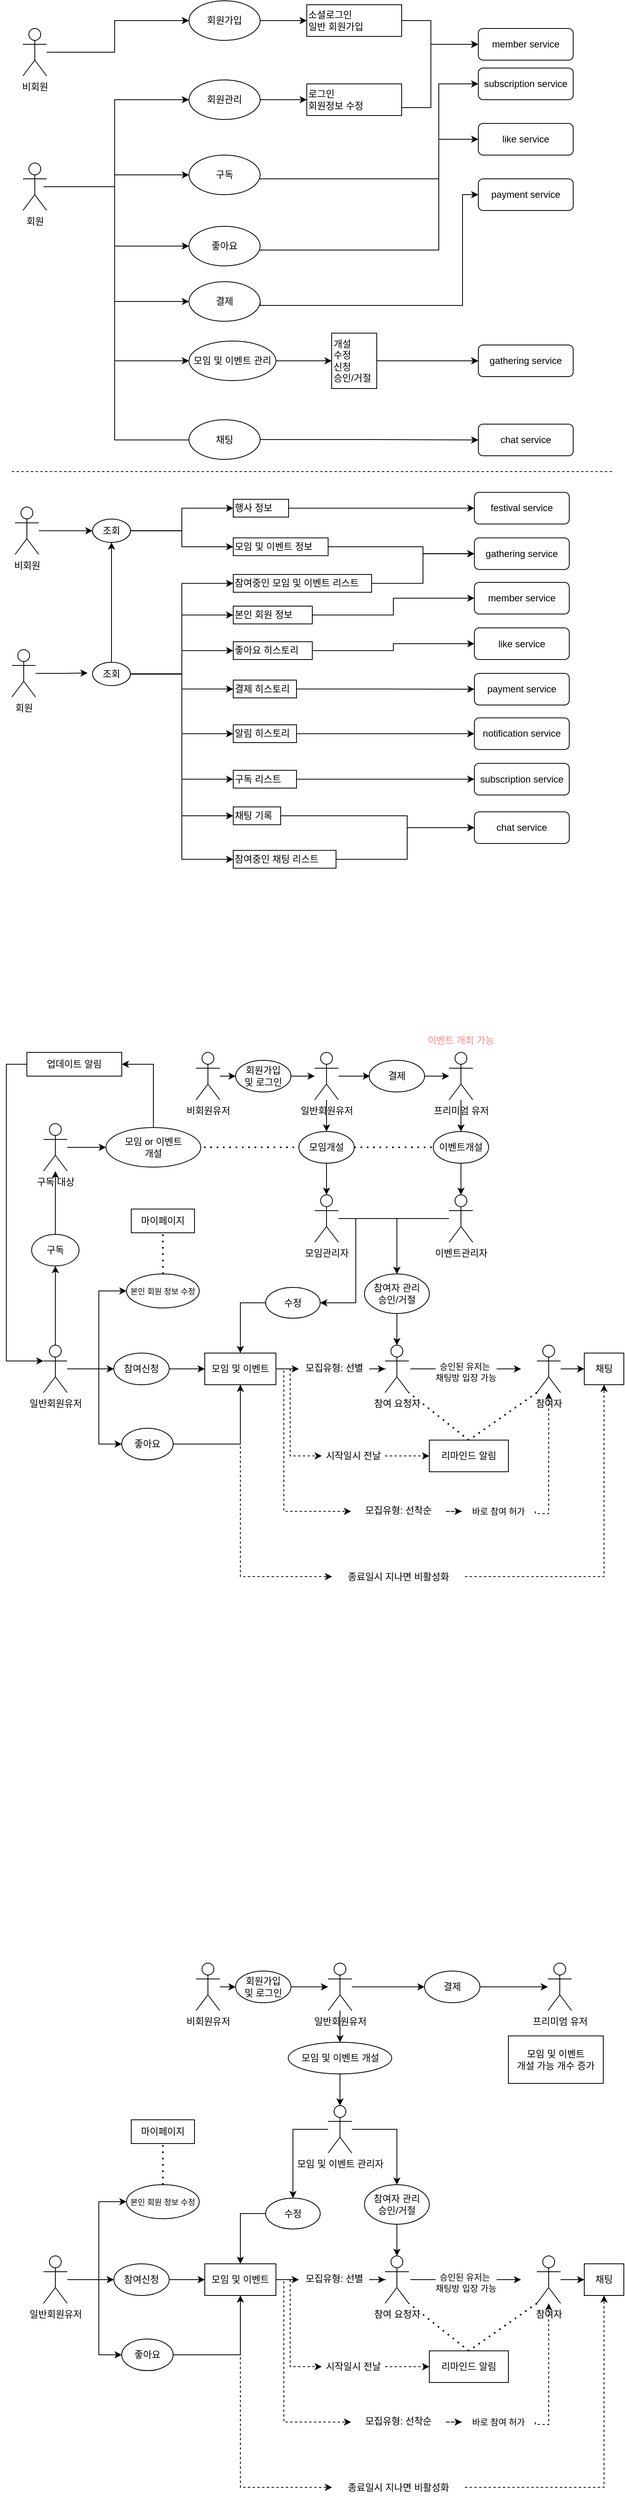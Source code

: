 <mxfile version="24.3.0" type="github">
  <diagram name="페이지-1" id="MK5Hw0KBVoJ_4Murm1ev">
    <mxGraphModel dx="1434" dy="738" grid="0" gridSize="10" guides="1" tooltips="1" connect="1" arrows="1" fold="1" page="1" pageScale="1" pageWidth="827" pageHeight="1169" math="0" shadow="0">
      <root>
        <mxCell id="0" />
        <mxCell id="1" parent="0" />
        <mxCell id="NeVZHB2cAkmc2NvBBLA5-3" style="edgeStyle=orthogonalEdgeStyle;rounded=0;orthogonalLoop=1;jettySize=auto;html=1;entryX=0;entryY=0.5;entryDx=0;entryDy=0;" parent="1" source="ANXaPgxON0iwH09Vxr6g-2" target="ANXaPgxON0iwH09Vxr6g-25" edge="1">
          <mxGeometry relative="1" as="geometry">
            <mxPoint x="250" y="30" as="targetPoint" />
            <Array as="points">
              <mxPoint x="160" y="70" />
              <mxPoint x="160" y="30" />
            </Array>
          </mxGeometry>
        </mxCell>
        <mxCell id="ANXaPgxON0iwH09Vxr6g-2" value="비회원" style="shape=umlActor;verticalLabelPosition=bottom;verticalAlign=top;html=1;outlineConnect=0;" parent="1" vertex="1">
          <mxGeometry x="44" y="40" width="30" height="60" as="geometry" />
        </mxCell>
        <mxCell id="ANXaPgxON0iwH09Vxr6g-62" style="edgeStyle=orthogonalEdgeStyle;rounded=0;orthogonalLoop=1;jettySize=auto;html=1;entryX=0;entryY=0.5;entryDx=0;entryDy=0;" parent="1" source="ANXaPgxON0iwH09Vxr6g-9" target="ANXaPgxON0iwH09Vxr6g-28" edge="1">
          <mxGeometry relative="1" as="geometry">
            <Array as="points">
              <mxPoint x="160" y="240" />
              <mxPoint x="160" y="225" />
            </Array>
          </mxGeometry>
        </mxCell>
        <mxCell id="ANXaPgxON0iwH09Vxr6g-63" style="edgeStyle=orthogonalEdgeStyle;rounded=0;orthogonalLoop=1;jettySize=auto;html=1;entryX=0;entryY=0.5;entryDx=0;entryDy=0;" parent="1" source="ANXaPgxON0iwH09Vxr6g-9" target="ANXaPgxON0iwH09Vxr6g-29" edge="1">
          <mxGeometry relative="1" as="geometry">
            <Array as="points">
              <mxPoint x="160" y="240" />
              <mxPoint x="160" y="315" />
            </Array>
          </mxGeometry>
        </mxCell>
        <mxCell id="ANXaPgxON0iwH09Vxr6g-65" style="edgeStyle=orthogonalEdgeStyle;rounded=0;orthogonalLoop=1;jettySize=auto;html=1;entryX=0;entryY=0.5;entryDx=0;entryDy=0;" parent="1" source="ANXaPgxON0iwH09Vxr6g-9" target="ANXaPgxON0iwH09Vxr6g-30" edge="1">
          <mxGeometry relative="1" as="geometry">
            <Array as="points">
              <mxPoint x="160" y="240" />
              <mxPoint x="160" y="385" />
            </Array>
          </mxGeometry>
        </mxCell>
        <mxCell id="ANXaPgxON0iwH09Vxr6g-80" style="edgeStyle=orthogonalEdgeStyle;rounded=0;orthogonalLoop=1;jettySize=auto;html=1;entryX=0;entryY=0.5;entryDx=0;entryDy=0;" parent="1" source="ANXaPgxON0iwH09Vxr6g-9" target="ANXaPgxON0iwH09Vxr6g-36" edge="1">
          <mxGeometry relative="1" as="geometry">
            <Array as="points">
              <mxPoint x="160" y="240" />
              <mxPoint x="160" y="560" />
              <mxPoint x="280" y="560" />
            </Array>
          </mxGeometry>
        </mxCell>
        <mxCell id="NeVZHB2cAkmc2NvBBLA5-2" style="edgeStyle=orthogonalEdgeStyle;rounded=0;orthogonalLoop=1;jettySize=auto;html=1;entryX=0;entryY=0.5;entryDx=0;entryDy=0;" parent="1" target="ANXaPgxON0iwH09Vxr6g-31" edge="1">
          <mxGeometry relative="1" as="geometry">
            <mxPoint x="70" y="240" as="sourcePoint" />
            <mxPoint x="266" y="455" as="targetPoint" />
            <Array as="points">
              <mxPoint x="160" y="240" />
              <mxPoint x="160" y="460" />
            </Array>
          </mxGeometry>
        </mxCell>
        <mxCell id="NeVZHB2cAkmc2NvBBLA5-11" style="edgeStyle=orthogonalEdgeStyle;rounded=0;orthogonalLoop=1;jettySize=auto;html=1;entryX=0;entryY=0.5;entryDx=0;entryDy=0;" parent="1" source="ANXaPgxON0iwH09Vxr6g-9" target="ANXaPgxON0iwH09Vxr6g-26" edge="1">
          <mxGeometry relative="1" as="geometry">
            <Array as="points">
              <mxPoint x="160" y="240" />
              <mxPoint x="160" y="130" />
            </Array>
          </mxGeometry>
        </mxCell>
        <mxCell id="ANXaPgxON0iwH09Vxr6g-9" value="회&lt;span style=&quot;background-color: initial;&quot;&gt;원&lt;/span&gt;" style="shape=umlActor;verticalLabelPosition=bottom;verticalAlign=top;html=1;outlineConnect=0;" parent="1" vertex="1">
          <mxGeometry x="44" y="210" width="30" height="60" as="geometry" />
        </mxCell>
        <mxCell id="NeVZHB2cAkmc2NvBBLA5-5" style="edgeStyle=orthogonalEdgeStyle;rounded=0;orthogonalLoop=1;jettySize=auto;html=1;entryX=0;entryY=0.5;entryDx=0;entryDy=0;" parent="1" source="ANXaPgxON0iwH09Vxr6g-25" target="ANXaPgxON0iwH09Vxr6g-56" edge="1">
          <mxGeometry relative="1" as="geometry">
            <mxPoint x="394" y="30" as="targetPoint" />
          </mxGeometry>
        </mxCell>
        <mxCell id="ANXaPgxON0iwH09Vxr6g-25" value="회원가입" style="ellipse;whiteSpace=wrap;html=1;" parent="1" vertex="1">
          <mxGeometry x="254" y="5" width="90" height="50" as="geometry" />
        </mxCell>
        <mxCell id="NeVZHB2cAkmc2NvBBLA5-6" style="edgeStyle=orthogonalEdgeStyle;rounded=0;orthogonalLoop=1;jettySize=auto;html=1;entryX=0;entryY=0.5;entryDx=0;entryDy=0;" parent="1" source="ANXaPgxON0iwH09Vxr6g-26" target="ANXaPgxON0iwH09Vxr6g-52" edge="1">
          <mxGeometry relative="1" as="geometry">
            <mxPoint x="394" y="130" as="targetPoint" />
          </mxGeometry>
        </mxCell>
        <mxCell id="ANXaPgxON0iwH09Vxr6g-26" value="회원관리" style="ellipse;whiteSpace=wrap;html=1;" parent="1" vertex="1">
          <mxGeometry x="254" y="105" width="90" height="50" as="geometry" />
        </mxCell>
        <mxCell id="ANXaPgxON0iwH09Vxr6g-61" style="edgeStyle=orthogonalEdgeStyle;rounded=0;orthogonalLoop=1;jettySize=auto;html=1;entryX=0;entryY=0.5;entryDx=0;entryDy=0;" parent="1" source="ANXaPgxON0iwH09Vxr6g-28" target="ANXaPgxON0iwH09Vxr6g-43" edge="1">
          <mxGeometry relative="1" as="geometry">
            <Array as="points">
              <mxPoint x="570" y="230" />
              <mxPoint x="570" y="110" />
            </Array>
          </mxGeometry>
        </mxCell>
        <mxCell id="ANXaPgxON0iwH09Vxr6g-28" value="구독" style="ellipse;whiteSpace=wrap;html=1;" parent="1" vertex="1">
          <mxGeometry x="254" y="200" width="90" height="50" as="geometry" />
        </mxCell>
        <mxCell id="ANXaPgxON0iwH09Vxr6g-64" style="edgeStyle=orthogonalEdgeStyle;rounded=0;orthogonalLoop=1;jettySize=auto;html=1;entryX=0;entryY=0.5;entryDx=0;entryDy=0;" parent="1" source="ANXaPgxON0iwH09Vxr6g-29" target="ANXaPgxON0iwH09Vxr6g-48" edge="1">
          <mxGeometry relative="1" as="geometry">
            <Array as="points">
              <mxPoint x="570" y="320" />
              <mxPoint x="570" y="180" />
            </Array>
          </mxGeometry>
        </mxCell>
        <mxCell id="ANXaPgxON0iwH09Vxr6g-29" value="좋아요" style="ellipse;whiteSpace=wrap;html=1;" parent="1" vertex="1">
          <mxGeometry x="254" y="290" width="90" height="50" as="geometry" />
        </mxCell>
        <mxCell id="ANXaPgxON0iwH09Vxr6g-66" style="edgeStyle=orthogonalEdgeStyle;rounded=0;orthogonalLoop=1;jettySize=auto;html=1;exitX=1;exitY=0.5;exitDx=0;exitDy=0;entryX=0;entryY=0.5;entryDx=0;entryDy=0;" parent="1" source="ANXaPgxON0iwH09Vxr6g-30" target="ANXaPgxON0iwH09Vxr6g-45" edge="1">
          <mxGeometry relative="1" as="geometry">
            <Array as="points">
              <mxPoint x="600" y="390" />
              <mxPoint x="600" y="250" />
            </Array>
          </mxGeometry>
        </mxCell>
        <mxCell id="ANXaPgxON0iwH09Vxr6g-30" value="결제" style="ellipse;whiteSpace=wrap;html=1;" parent="1" vertex="1">
          <mxGeometry x="254" y="360" width="90" height="50" as="geometry" />
        </mxCell>
        <mxCell id="NeVZHB2cAkmc2NvBBLA5-9" style="edgeStyle=orthogonalEdgeStyle;rounded=0;orthogonalLoop=1;jettySize=auto;html=1;exitX=1;exitY=0.5;exitDx=0;exitDy=0;" parent="1" source="ANXaPgxON0iwH09Vxr6g-31" target="ANXaPgxON0iwH09Vxr6g-76" edge="1">
          <mxGeometry relative="1" as="geometry" />
        </mxCell>
        <mxCell id="ANXaPgxON0iwH09Vxr6g-31" value="모임 및 이벤트 관리" style="ellipse;whiteSpace=wrap;html=1;" parent="1" vertex="1">
          <mxGeometry x="254" y="435" width="110" height="50" as="geometry" />
        </mxCell>
        <mxCell id="ANXaPgxON0iwH09Vxr6g-81" style="edgeStyle=orthogonalEdgeStyle;rounded=0;orthogonalLoop=1;jettySize=auto;html=1;entryX=0;entryY=0.5;entryDx=0;entryDy=0;" parent="1" source="ANXaPgxON0iwH09Vxr6g-36" target="ANXaPgxON0iwH09Vxr6g-47" edge="1">
          <mxGeometry relative="1" as="geometry" />
        </mxCell>
        <mxCell id="ANXaPgxON0iwH09Vxr6g-36" value="채팅" style="ellipse;whiteSpace=wrap;html=1;" parent="1" vertex="1">
          <mxGeometry x="254" y="534.5" width="90" height="50" as="geometry" />
        </mxCell>
        <mxCell id="ANXaPgxON0iwH09Vxr6g-42" value="member service" style="rounded=1;whiteSpace=wrap;html=1;" parent="1" vertex="1">
          <mxGeometry x="620" y="40" width="120" height="40" as="geometry" />
        </mxCell>
        <mxCell id="ANXaPgxON0iwH09Vxr6g-43" value="subscription service" style="rounded=1;whiteSpace=wrap;html=1;" parent="1" vertex="1">
          <mxGeometry x="620" y="90" width="120" height="40" as="geometry" />
        </mxCell>
        <mxCell id="ANXaPgxON0iwH09Vxr6g-45" value="payment&amp;nbsp;&lt;span style=&quot;background-color: initial;&quot;&gt;service&lt;/span&gt;" style="rounded=1;whiteSpace=wrap;html=1;" parent="1" vertex="1">
          <mxGeometry x="620" y="230" width="120" height="40" as="geometry" />
        </mxCell>
        <mxCell id="ANXaPgxON0iwH09Vxr6g-46" value="notification&amp;nbsp;&lt;span style=&quot;background-color: initial;&quot;&gt;service&lt;/span&gt;" style="rounded=1;whiteSpace=wrap;html=1;" parent="1" vertex="1">
          <mxGeometry x="615" y="911.25" width="120" height="40" as="geometry" />
        </mxCell>
        <mxCell id="ANXaPgxON0iwH09Vxr6g-47" value="&lt;span style=&quot;background-color: initial;&quot;&gt;chat service&lt;/span&gt;" style="rounded=1;whiteSpace=wrap;html=1;" parent="1" vertex="1">
          <mxGeometry x="620" y="540" width="120" height="40" as="geometry" />
        </mxCell>
        <mxCell id="ANXaPgxON0iwH09Vxr6g-48" value="&lt;span style=&quot;background-color: initial;&quot;&gt;like service&lt;/span&gt;" style="rounded=1;whiteSpace=wrap;html=1;" parent="1" vertex="1">
          <mxGeometry x="620" y="160" width="120" height="40" as="geometry" />
        </mxCell>
        <mxCell id="ANXaPgxON0iwH09Vxr6g-49" value="&lt;span style=&quot;background-color: initial;&quot;&gt;festival service&lt;/span&gt;" style="rounded=1;whiteSpace=wrap;html=1;" parent="1" vertex="1">
          <mxGeometry x="615" y="626.25" width="120" height="40" as="geometry" />
        </mxCell>
        <mxCell id="ANXaPgxON0iwH09Vxr6g-50" value="&lt;span style=&quot;background-color: initial;&quot;&gt;gathering service&lt;/span&gt;" style="rounded=1;whiteSpace=wrap;html=1;" parent="1" vertex="1">
          <mxGeometry x="620" y="440" width="120" height="40" as="geometry" />
        </mxCell>
        <mxCell id="NeVZHB2cAkmc2NvBBLA5-8" style="edgeStyle=orthogonalEdgeStyle;rounded=0;orthogonalLoop=1;jettySize=auto;html=1;entryX=0;entryY=0.5;entryDx=0;entryDy=0;" parent="1" source="ANXaPgxON0iwH09Vxr6g-52" target="ANXaPgxON0iwH09Vxr6g-42" edge="1">
          <mxGeometry relative="1" as="geometry">
            <Array as="points">
              <mxPoint x="560" y="140" />
              <mxPoint x="560" y="60" />
            </Array>
          </mxGeometry>
        </mxCell>
        <mxCell id="ANXaPgxON0iwH09Vxr6g-52" value="로그인&lt;div&gt;회원정보 수정&lt;/div&gt;" style="rounded=0;whiteSpace=wrap;html=1;align=left;" parent="1" vertex="1">
          <mxGeometry x="403" y="110" width="120" height="40" as="geometry" />
        </mxCell>
        <mxCell id="NeVZHB2cAkmc2NvBBLA5-7" style="edgeStyle=orthogonalEdgeStyle;rounded=0;orthogonalLoop=1;jettySize=auto;html=1;exitX=1;exitY=0.5;exitDx=0;exitDy=0;entryX=0;entryY=0.5;entryDx=0;entryDy=0;" parent="1" source="ANXaPgxON0iwH09Vxr6g-56" target="ANXaPgxON0iwH09Vxr6g-42" edge="1">
          <mxGeometry relative="1" as="geometry">
            <Array as="points">
              <mxPoint x="560" y="30" />
              <mxPoint x="560" y="60" />
            </Array>
          </mxGeometry>
        </mxCell>
        <mxCell id="ANXaPgxON0iwH09Vxr6g-56" value="소셜로그인&lt;div&gt;일반 회원가입&lt;/div&gt;" style="rounded=0;whiteSpace=wrap;html=1;align=left;" parent="1" vertex="1">
          <mxGeometry x="403" y="10" width="120" height="40" as="geometry" />
        </mxCell>
        <mxCell id="NeVZHB2cAkmc2NvBBLA5-10" style="edgeStyle=orthogonalEdgeStyle;rounded=0;orthogonalLoop=1;jettySize=auto;html=1;entryX=0;entryY=0.5;entryDx=0;entryDy=0;" parent="1" source="ANXaPgxON0iwH09Vxr6g-76" target="ANXaPgxON0iwH09Vxr6g-50" edge="1">
          <mxGeometry relative="1" as="geometry" />
        </mxCell>
        <mxCell id="ANXaPgxON0iwH09Vxr6g-76" value="개설&lt;div&gt;수정&lt;/div&gt;&lt;div&gt;신청&lt;/div&gt;&lt;div&gt;승인/거절&lt;/div&gt;" style="rounded=0;whiteSpace=wrap;html=1;align=left;" parent="1" vertex="1">
          <mxGeometry x="434.5" y="425" width="57" height="70" as="geometry" />
        </mxCell>
        <mxCell id="ANXaPgxON0iwH09Vxr6g-82" value="" style="endArrow=none;dashed=1;html=1;rounded=0;" parent="1" edge="1">
          <mxGeometry width="50" height="50" relative="1" as="geometry">
            <mxPoint x="30" y="600" as="sourcePoint" />
            <mxPoint x="790" y="600" as="targetPoint" />
          </mxGeometry>
        </mxCell>
        <mxCell id="ANXaPgxON0iwH09Vxr6g-84" value="&lt;span style=&quot;background-color: initial;&quot;&gt;chat service&lt;/span&gt;" style="rounded=1;whiteSpace=wrap;html=1;" parent="1" vertex="1">
          <mxGeometry x="615" y="1030" width="120" height="40" as="geometry" />
        </mxCell>
        <mxCell id="ANXaPgxON0iwH09Vxr6g-85" value="member service" style="rounded=1;whiteSpace=wrap;html=1;" parent="1" vertex="1">
          <mxGeometry x="615" y="740" width="120" height="40" as="geometry" />
        </mxCell>
        <mxCell id="ANXaPgxON0iwH09Vxr6g-86" value="subscription service" style="rounded=1;whiteSpace=wrap;html=1;" parent="1" vertex="1">
          <mxGeometry x="615" y="968.75" width="120" height="40" as="geometry" />
        </mxCell>
        <mxCell id="ANXaPgxON0iwH09Vxr6g-87" value="payment&amp;nbsp;&lt;span style=&quot;background-color: initial;&quot;&gt;service&lt;/span&gt;" style="rounded=1;whiteSpace=wrap;html=1;" parent="1" vertex="1">
          <mxGeometry x="615" y="855" width="120" height="40" as="geometry" />
        </mxCell>
        <mxCell id="ANXaPgxON0iwH09Vxr6g-88" value="&lt;span style=&quot;background-color: initial;&quot;&gt;like service&lt;/span&gt;" style="rounded=1;whiteSpace=wrap;html=1;" parent="1" vertex="1">
          <mxGeometry x="615" y="797.5" width="120" height="40" as="geometry" />
        </mxCell>
        <mxCell id="ANXaPgxON0iwH09Vxr6g-89" value="&lt;span style=&quot;background-color: initial;&quot;&gt;gathering service&lt;/span&gt;" style="rounded=1;whiteSpace=wrap;html=1;" parent="1" vertex="1">
          <mxGeometry x="615" y="683.75" width="120" height="40" as="geometry" />
        </mxCell>
        <mxCell id="ANXaPgxON0iwH09Vxr6g-139" style="edgeStyle=orthogonalEdgeStyle;rounded=0;orthogonalLoop=1;jettySize=auto;html=1;entryX=0;entryY=0.5;entryDx=0;entryDy=0;" parent="1" source="ANXaPgxON0iwH09Vxr6g-92" target="NeVZHB2cAkmc2NvBBLA5-1" edge="1">
          <mxGeometry relative="1" as="geometry">
            <mxPoint x="140.0" y="674.483" as="targetPoint" />
          </mxGeometry>
        </mxCell>
        <mxCell id="ANXaPgxON0iwH09Vxr6g-92" value="비회원" style="shape=umlActor;verticalLabelPosition=bottom;verticalAlign=top;html=1;outlineConnect=0;" parent="1" vertex="1">
          <mxGeometry x="34" y="644.75" width="30" height="60" as="geometry" />
        </mxCell>
        <mxCell id="ANXaPgxON0iwH09Vxr6g-93" value="회&lt;span style=&quot;background-color: initial;&quot;&gt;원&lt;/span&gt;" style="shape=umlActor;verticalLabelPosition=bottom;verticalAlign=top;html=1;outlineConnect=0;" parent="1" vertex="1">
          <mxGeometry x="30" y="825" width="30" height="60" as="geometry" />
        </mxCell>
        <mxCell id="ANXaPgxON0iwH09Vxr6g-101" style="edgeStyle=orthogonalEdgeStyle;rounded=0;orthogonalLoop=1;jettySize=auto;html=1;entryX=0;entryY=0.5;entryDx=0;entryDy=0;exitX=1;exitY=0.5;exitDx=0;exitDy=0;" parent="1" source="ANXaPgxON0iwH09Vxr6g-126" target="ANXaPgxON0iwH09Vxr6g-85" edge="1">
          <mxGeometry relative="1" as="geometry">
            <mxPoint x="320" y="733.724" as="sourcePoint" />
          </mxGeometry>
        </mxCell>
        <mxCell id="ANXaPgxON0iwH09Vxr6g-105" style="edgeStyle=orthogonalEdgeStyle;rounded=0;orthogonalLoop=1;jettySize=auto;html=1;exitX=1;exitY=0.5;exitDx=0;exitDy=0;entryX=0;entryY=0.5;entryDx=0;entryDy=0;" parent="1" source="ANXaPgxON0iwH09Vxr6g-122" target="ANXaPgxON0iwH09Vxr6g-87" edge="1">
          <mxGeometry relative="1" as="geometry">
            <mxPoint x="320" y="861.25" as="sourcePoint" />
          </mxGeometry>
        </mxCell>
        <mxCell id="ANXaPgxON0iwH09Vxr6g-107" style="edgeStyle=orthogonalEdgeStyle;rounded=0;orthogonalLoop=1;jettySize=auto;html=1;entryX=0;entryY=0.5;entryDx=0;entryDy=0;exitX=1;exitY=0.5;exitDx=0;exitDy=0;" parent="1" source="ANXaPgxON0iwH09Vxr6g-123" target="ANXaPgxON0iwH09Vxr6g-46" edge="1">
          <mxGeometry relative="1" as="geometry">
            <mxPoint x="320" y="931.241" as="sourcePoint" />
          </mxGeometry>
        </mxCell>
        <mxCell id="ANXaPgxON0iwH09Vxr6g-109" style="edgeStyle=orthogonalEdgeStyle;rounded=0;orthogonalLoop=1;jettySize=auto;html=1;entryX=0;entryY=0.5;entryDx=0;entryDy=0;exitX=1;exitY=0.5;exitDx=0;exitDy=0;" parent="1" source="ANXaPgxON0iwH09Vxr6g-121" target="ANXaPgxON0iwH09Vxr6g-86" edge="1">
          <mxGeometry relative="1" as="geometry">
            <mxPoint x="320" y="1002.483" as="sourcePoint" />
          </mxGeometry>
        </mxCell>
        <mxCell id="ANXaPgxON0iwH09Vxr6g-134" style="edgeStyle=orthogonalEdgeStyle;rounded=0;orthogonalLoop=1;jettySize=auto;html=1;entryX=0;entryY=0.5;entryDx=0;entryDy=0;" parent="1" source="ANXaPgxON0iwH09Vxr6g-112" target="ANXaPgxON0iwH09Vxr6g-84" edge="1">
          <mxGeometry relative="1" as="geometry">
            <Array as="points">
              <mxPoint x="530" y="1090" />
              <mxPoint x="530" y="1050" />
            </Array>
          </mxGeometry>
        </mxCell>
        <mxCell id="ANXaPgxON0iwH09Vxr6g-112" value="참여중인 채팅 리스트" style="rounded=0;whiteSpace=wrap;html=1;align=left;" parent="1" vertex="1">
          <mxGeometry x="310" y="1078.75" width="130" height="22.5" as="geometry" />
        </mxCell>
        <mxCell id="ANXaPgxON0iwH09Vxr6g-133" style="edgeStyle=orthogonalEdgeStyle;rounded=0;orthogonalLoop=1;jettySize=auto;html=1;entryX=0;entryY=0.5;entryDx=0;entryDy=0;" parent="1" source="ANXaPgxON0iwH09Vxr6g-120" target="ANXaPgxON0iwH09Vxr6g-84" edge="1">
          <mxGeometry relative="1" as="geometry">
            <Array as="points">
              <mxPoint x="530" y="1035" />
              <mxPoint x="530" y="1050" />
            </Array>
          </mxGeometry>
        </mxCell>
        <mxCell id="ANXaPgxON0iwH09Vxr6g-120" value="채팅 기록" style="rounded=0;whiteSpace=wrap;html=1;align=left;" parent="1" vertex="1">
          <mxGeometry x="310" y="1023.75" width="60" height="22.5" as="geometry" />
        </mxCell>
        <mxCell id="ANXaPgxON0iwH09Vxr6g-121" value="구독 리스트" style="rounded=0;whiteSpace=wrap;html=1;align=left;" parent="1" vertex="1">
          <mxGeometry x="310" y="977.5" width="80" height="22.5" as="geometry" />
        </mxCell>
        <mxCell id="ANXaPgxON0iwH09Vxr6g-122" value="결제 히스토리" style="rounded=0;whiteSpace=wrap;html=1;align=left;" parent="1" vertex="1">
          <mxGeometry x="310" y="863.5" width="80" height="22.5" as="geometry" />
        </mxCell>
        <mxCell id="ANXaPgxON0iwH09Vxr6g-123" value="알림 히스토리" style="rounded=0;whiteSpace=wrap;html=1;align=left;" parent="1" vertex="1">
          <mxGeometry x="310" y="920" width="80" height="22.5" as="geometry" />
        </mxCell>
        <mxCell id="ANXaPgxON0iwH09Vxr6g-152" style="edgeStyle=orthogonalEdgeStyle;rounded=0;orthogonalLoop=1;jettySize=auto;html=1;entryX=0;entryY=0.5;entryDx=0;entryDy=0;" parent="1" source="ANXaPgxON0iwH09Vxr6g-124" target="ANXaPgxON0iwH09Vxr6g-88" edge="1">
          <mxGeometry relative="1" as="geometry" />
        </mxCell>
        <mxCell id="ANXaPgxON0iwH09Vxr6g-124" value="좋아요 히스토리" style="rounded=0;whiteSpace=wrap;html=1;align=left;" parent="1" vertex="1">
          <mxGeometry x="310" y="815" width="100" height="22.5" as="geometry" />
        </mxCell>
        <mxCell id="ANXaPgxON0iwH09Vxr6g-131" style="edgeStyle=orthogonalEdgeStyle;rounded=0;orthogonalLoop=1;jettySize=auto;html=1;entryX=0;entryY=0.5;entryDx=0;entryDy=0;" parent="1" source="ANXaPgxON0iwH09Vxr6g-125" target="ANXaPgxON0iwH09Vxr6g-89" edge="1">
          <mxGeometry relative="1" as="geometry" />
        </mxCell>
        <mxCell id="ANXaPgxON0iwH09Vxr6g-125" value="참여중인 모임 및 이벤트 리스트" style="rounded=0;whiteSpace=wrap;html=1;align=left;" parent="1" vertex="1">
          <mxGeometry x="310" y="730" width="175" height="22.5" as="geometry" />
        </mxCell>
        <mxCell id="ANXaPgxON0iwH09Vxr6g-126" value="본인 회원 정보" style="rounded=0;whiteSpace=wrap;html=1;align=left;" parent="1" vertex="1">
          <mxGeometry x="310" y="770" width="100" height="22.5" as="geometry" />
        </mxCell>
        <mxCell id="ANXaPgxON0iwH09Vxr6g-130" style="edgeStyle=orthogonalEdgeStyle;rounded=0;orthogonalLoop=1;jettySize=auto;html=1;entryX=0;entryY=0.5;entryDx=0;entryDy=0;" parent="1" source="ANXaPgxON0iwH09Vxr6g-127" target="ANXaPgxON0iwH09Vxr6g-89" edge="1">
          <mxGeometry relative="1" as="geometry">
            <Array as="points">
              <mxPoint x="550" y="695" />
              <mxPoint x="550" y="704" />
            </Array>
          </mxGeometry>
        </mxCell>
        <mxCell id="ANXaPgxON0iwH09Vxr6g-127" value="모임 및 이벤트 정보" style="rounded=0;whiteSpace=wrap;html=1;align=left;" parent="1" vertex="1">
          <mxGeometry x="310" y="683.75" width="120" height="22.5" as="geometry" />
        </mxCell>
        <mxCell id="ANXaPgxON0iwH09Vxr6g-132" style="edgeStyle=orthogonalEdgeStyle;rounded=0;orthogonalLoop=1;jettySize=auto;html=1;entryX=0;entryY=0.5;entryDx=0;entryDy=0;exitX=1;exitY=0.5;exitDx=0;exitDy=0;" parent="1" source="ANXaPgxON0iwH09Vxr6g-128" target="ANXaPgxON0iwH09Vxr6g-49" edge="1">
          <mxGeometry relative="1" as="geometry">
            <Array as="points">
              <mxPoint x="450" y="646" />
            </Array>
          </mxGeometry>
        </mxCell>
        <mxCell id="ANXaPgxON0iwH09Vxr6g-128" value="행사 정보" style="rounded=0;whiteSpace=wrap;html=1;align=left;" parent="1" vertex="1">
          <mxGeometry x="310" y="635" width="70" height="22.5" as="geometry" />
        </mxCell>
        <mxCell id="ANXaPgxON0iwH09Vxr6g-142" style="edgeStyle=orthogonalEdgeStyle;rounded=0;orthogonalLoop=1;jettySize=auto;html=1;entryX=0;entryY=0.5;entryDx=0;entryDy=0;exitX=1;exitY=0.5;exitDx=0;exitDy=0;" parent="1" source="NeVZHB2cAkmc2NvBBLA5-1" target="ANXaPgxON0iwH09Vxr6g-127" edge="1">
          <mxGeometry relative="1" as="geometry">
            <mxPoint x="180.0" y="674.483" as="sourcePoint" />
          </mxGeometry>
        </mxCell>
        <mxCell id="ANXaPgxON0iwH09Vxr6g-143" style="edgeStyle=orthogonalEdgeStyle;rounded=0;orthogonalLoop=1;jettySize=auto;html=1;entryX=0;entryY=0.5;entryDx=0;entryDy=0;exitX=1;exitY=0.5;exitDx=0;exitDy=0;" parent="1" source="NeVZHB2cAkmc2NvBBLA5-1" target="ANXaPgxON0iwH09Vxr6g-128" edge="1">
          <mxGeometry relative="1" as="geometry">
            <mxPoint x="180.0" y="674.483" as="sourcePoint" />
          </mxGeometry>
        </mxCell>
        <mxCell id="ANXaPgxON0iwH09Vxr6g-144" style="edgeStyle=orthogonalEdgeStyle;rounded=0;orthogonalLoop=1;jettySize=auto;html=1;entryX=0;entryY=0.5;entryDx=0;entryDy=0;" parent="1" source="ANXaPgxON0iwH09Vxr6g-140" target="ANXaPgxON0iwH09Vxr6g-125" edge="1">
          <mxGeometry relative="1" as="geometry" />
        </mxCell>
        <mxCell id="ANXaPgxON0iwH09Vxr6g-145" style="edgeStyle=orthogonalEdgeStyle;rounded=0;orthogonalLoop=1;jettySize=auto;html=1;entryX=0;entryY=0.5;entryDx=0;entryDy=0;" parent="1" source="ANXaPgxON0iwH09Vxr6g-140" target="ANXaPgxON0iwH09Vxr6g-126" edge="1">
          <mxGeometry relative="1" as="geometry" />
        </mxCell>
        <mxCell id="ANXaPgxON0iwH09Vxr6g-146" style="edgeStyle=orthogonalEdgeStyle;rounded=0;orthogonalLoop=1;jettySize=auto;html=1;entryX=0;entryY=0.5;entryDx=0;entryDy=0;" parent="1" source="ANXaPgxON0iwH09Vxr6g-140" target="ANXaPgxON0iwH09Vxr6g-124" edge="1">
          <mxGeometry relative="1" as="geometry" />
        </mxCell>
        <mxCell id="ANXaPgxON0iwH09Vxr6g-147" style="edgeStyle=orthogonalEdgeStyle;rounded=0;orthogonalLoop=1;jettySize=auto;html=1;entryX=0;entryY=0.5;entryDx=0;entryDy=0;" parent="1" source="ANXaPgxON0iwH09Vxr6g-140" target="ANXaPgxON0iwH09Vxr6g-122" edge="1">
          <mxGeometry relative="1" as="geometry" />
        </mxCell>
        <mxCell id="ANXaPgxON0iwH09Vxr6g-148" style="edgeStyle=orthogonalEdgeStyle;rounded=0;orthogonalLoop=1;jettySize=auto;html=1;entryX=0;entryY=0.5;entryDx=0;entryDy=0;" parent="1" source="ANXaPgxON0iwH09Vxr6g-140" target="ANXaPgxON0iwH09Vxr6g-123" edge="1">
          <mxGeometry relative="1" as="geometry" />
        </mxCell>
        <mxCell id="ANXaPgxON0iwH09Vxr6g-149" style="edgeStyle=orthogonalEdgeStyle;rounded=0;orthogonalLoop=1;jettySize=auto;html=1;entryX=0;entryY=0.5;entryDx=0;entryDy=0;" parent="1" source="ANXaPgxON0iwH09Vxr6g-140" target="ANXaPgxON0iwH09Vxr6g-121" edge="1">
          <mxGeometry relative="1" as="geometry" />
        </mxCell>
        <mxCell id="ANXaPgxON0iwH09Vxr6g-150" style="edgeStyle=orthogonalEdgeStyle;rounded=0;orthogonalLoop=1;jettySize=auto;html=1;entryX=0;entryY=0.5;entryDx=0;entryDy=0;" parent="1" source="ANXaPgxON0iwH09Vxr6g-140" target="ANXaPgxON0iwH09Vxr6g-120" edge="1">
          <mxGeometry relative="1" as="geometry" />
        </mxCell>
        <mxCell id="ANXaPgxON0iwH09Vxr6g-151" style="edgeStyle=orthogonalEdgeStyle;rounded=0;orthogonalLoop=1;jettySize=auto;html=1;entryX=0;entryY=0.5;entryDx=0;entryDy=0;" parent="1" source="ANXaPgxON0iwH09Vxr6g-140" target="ANXaPgxON0iwH09Vxr6g-112" edge="1">
          <mxGeometry relative="1" as="geometry" />
        </mxCell>
        <mxCell id="Z54gssArOeXAfz75tasW-86" style="edgeStyle=orthogonalEdgeStyle;rounded=0;orthogonalLoop=1;jettySize=auto;html=1;" parent="1" source="ANXaPgxON0iwH09Vxr6g-140" target="NeVZHB2cAkmc2NvBBLA5-1" edge="1">
          <mxGeometry relative="1" as="geometry" />
        </mxCell>
        <mxCell id="ANXaPgxON0iwH09Vxr6g-140" value="조회" style="ellipse;whiteSpace=wrap;html=1;" parent="1" vertex="1">
          <mxGeometry x="132" y="841" width="48" height="29.5" as="geometry" />
        </mxCell>
        <mxCell id="ANXaPgxON0iwH09Vxr6g-141" style="edgeStyle=orthogonalEdgeStyle;rounded=0;orthogonalLoop=1;jettySize=auto;html=1;entryX=-0.13;entryY=0.458;entryDx=0;entryDy=0;entryPerimeter=0;" parent="1" source="ANXaPgxON0iwH09Vxr6g-93" target="ANXaPgxON0iwH09Vxr6g-140" edge="1">
          <mxGeometry relative="1" as="geometry" />
        </mxCell>
        <mxCell id="NeVZHB2cAkmc2NvBBLA5-1" value="조회" style="ellipse;whiteSpace=wrap;html=1;" parent="1" vertex="1">
          <mxGeometry x="132" y="660" width="48" height="29.5" as="geometry" />
        </mxCell>
        <mxCell id="Z54gssArOeXAfz75tasW-2" style="edgeStyle=orthogonalEdgeStyle;rounded=0;orthogonalLoop=1;jettySize=auto;html=1;entryX=0;entryY=0.5;entryDx=0;entryDy=0;" parent="1" source="Z54gssArOeXAfz75tasW-3" target="Z54gssArOeXAfz75tasW-25" edge="1">
          <mxGeometry relative="1" as="geometry">
            <mxPoint x="338" y="1364" as="targetPoint" />
          </mxGeometry>
        </mxCell>
        <mxCell id="Z54gssArOeXAfz75tasW-3" value="비회원유저" style="shape=umlActor;verticalLabelPosition=bottom;verticalAlign=top;html=1;outlineConnect=0;" parent="1" vertex="1">
          <mxGeometry x="263" y="1334" width="30" height="60" as="geometry" />
        </mxCell>
        <mxCell id="Z54gssArOeXAfz75tasW-4" style="edgeStyle=orthogonalEdgeStyle;rounded=0;orthogonalLoop=1;jettySize=auto;html=1;entryX=0;entryY=0.5;entryDx=0;entryDy=0;" parent="1" source="Z54gssArOeXAfz75tasW-6" edge="1">
          <mxGeometry relative="1" as="geometry">
            <mxPoint x="483" y="1364" as="targetPoint" />
          </mxGeometry>
        </mxCell>
        <mxCell id="Z54gssArOeXAfz75tasW-5" style="edgeStyle=orthogonalEdgeStyle;rounded=0;orthogonalLoop=1;jettySize=auto;html=1;entryX=0.5;entryY=0;entryDx=0;entryDy=0;" parent="1" source="Z54gssArOeXAfz75tasW-6" target="Z54gssArOeXAfz75tasW-22" edge="1">
          <mxGeometry relative="1" as="geometry">
            <mxPoint x="428" y="1444" as="targetPoint" />
          </mxGeometry>
        </mxCell>
        <mxCell id="Z54gssArOeXAfz75tasW-6" value="일반회원유저" style="shape=umlActor;verticalLabelPosition=bottom;verticalAlign=top;html=1;outlineConnect=0;" parent="1" vertex="1">
          <mxGeometry x="413" y="1334" width="30" height="60" as="geometry" />
        </mxCell>
        <mxCell id="Z54gssArOeXAfz75tasW-7" style="edgeStyle=orthogonalEdgeStyle;rounded=0;orthogonalLoop=1;jettySize=auto;html=1;entryX=0.5;entryY=0;entryDx=0;entryDy=0;" parent="1" source="Z54gssArOeXAfz75tasW-8" target="Z54gssArOeXAfz75tasW-23" edge="1">
          <mxGeometry relative="1" as="geometry">
            <mxPoint x="598.0" y="1444" as="targetPoint" />
          </mxGeometry>
        </mxCell>
        <mxCell id="Z54gssArOeXAfz75tasW-8" value="프리미엄 유저" style="shape=umlActor;verticalLabelPosition=bottom;verticalAlign=top;html=1;outlineConnect=0;" parent="1" vertex="1">
          <mxGeometry x="583" y="1334" width="30" height="60" as="geometry" />
        </mxCell>
        <mxCell id="Z54gssArOeXAfz75tasW-9" style="edgeStyle=orthogonalEdgeStyle;rounded=0;orthogonalLoop=1;jettySize=auto;html=1;exitX=1;exitY=0.5;exitDx=0;exitDy=0;" parent="1" source="Z54gssArOeXAfz75tasW-24" target="Z54gssArOeXAfz75tasW-8" edge="1">
          <mxGeometry relative="1" as="geometry">
            <mxPoint x="553.0" y="1364" as="sourcePoint" />
          </mxGeometry>
        </mxCell>
        <mxCell id="Z54gssArOeXAfz75tasW-10" value="&lt;h1 style=&quot;margin-top: 0px;&quot;&gt;&lt;span style=&quot;font-size: 12px; font-weight: 400;&quot;&gt;이벤트 개최 가능&lt;/span&gt;&lt;/h1&gt;" style="text;html=1;whiteSpace=wrap;overflow=hidden;rounded=0;fontColor=#FF8787;align=center;" parent="1" vertex="1">
          <mxGeometry x="548" y="1294" width="100" height="40" as="geometry" />
        </mxCell>
        <mxCell id="Z54gssArOeXAfz75tasW-11" style="edgeStyle=orthogonalEdgeStyle;rounded=0;orthogonalLoop=1;jettySize=auto;html=1;entryX=0.5;entryY=0;entryDx=0;entryDy=0;" parent="1" source="Z54gssArOeXAfz75tasW-12" target="Z54gssArOeXAfz75tasW-34" edge="1">
          <mxGeometry relative="1" as="geometry" />
        </mxCell>
        <mxCell id="Z54gssArOeXAfz75tasW-82" style="edgeStyle=orthogonalEdgeStyle;rounded=0;orthogonalLoop=1;jettySize=auto;html=1;entryX=1;entryY=0.5;entryDx=0;entryDy=0;" parent="1" source="Z54gssArOeXAfz75tasW-12" target="Z54gssArOeXAfz75tasW-78" edge="1">
          <mxGeometry relative="1" as="geometry">
            <Array as="points">
              <mxPoint x="465" y="1544" />
              <mxPoint x="465" y="1651" />
            </Array>
          </mxGeometry>
        </mxCell>
        <mxCell id="Z54gssArOeXAfz75tasW-12" value="이벤트관리자" style="shape=umlActor;verticalLabelPosition=bottom;verticalAlign=top;html=1;outlineConnect=0;" parent="1" vertex="1">
          <mxGeometry x="583" y="1514" width="30" height="60" as="geometry" />
        </mxCell>
        <mxCell id="Z54gssArOeXAfz75tasW-13" style="edgeStyle=orthogonalEdgeStyle;rounded=0;orthogonalLoop=1;jettySize=auto;html=1;entryX=0.5;entryY=0;entryDx=0;entryDy=0;" parent="1" source="Z54gssArOeXAfz75tasW-14" target="Z54gssArOeXAfz75tasW-34" edge="1">
          <mxGeometry relative="1" as="geometry" />
        </mxCell>
        <mxCell id="Z54gssArOeXAfz75tasW-14" value="모임관리자" style="shape=umlActor;verticalLabelPosition=bottom;verticalAlign=top;html=1;outlineConnect=0;" parent="1" vertex="1">
          <mxGeometry x="413" y="1514" width="30" height="60" as="geometry" />
        </mxCell>
        <mxCell id="Z54gssArOeXAfz75tasW-15" style="edgeStyle=orthogonalEdgeStyle;rounded=0;orthogonalLoop=1;jettySize=auto;html=1;exitX=0.5;exitY=1;exitDx=0;exitDy=0;" parent="1" source="Z54gssArOeXAfz75tasW-23" target="Z54gssArOeXAfz75tasW-12" edge="1">
          <mxGeometry relative="1" as="geometry">
            <mxPoint x="598.0" y="1474" as="sourcePoint" />
          </mxGeometry>
        </mxCell>
        <mxCell id="Z54gssArOeXAfz75tasW-16" style="edgeStyle=orthogonalEdgeStyle;rounded=0;orthogonalLoop=1;jettySize=auto;html=1;entryX=0.5;entryY=0;entryDx=0;entryDy=0;entryPerimeter=0;exitX=0.5;exitY=1;exitDx=0;exitDy=0;" parent="1" source="Z54gssArOeXAfz75tasW-22" target="Z54gssArOeXAfz75tasW-14" edge="1">
          <mxGeometry relative="1" as="geometry">
            <mxPoint x="428" y="1474" as="sourcePoint" />
          </mxGeometry>
        </mxCell>
        <mxCell id="Z54gssArOeXAfz75tasW-17" style="edgeStyle=orthogonalEdgeStyle;rounded=0;orthogonalLoop=1;jettySize=auto;html=1;exitX=1;exitY=0.5;exitDx=0;exitDy=0;" parent="1" source="Z54gssArOeXAfz75tasW-25" target="Z54gssArOeXAfz75tasW-6" edge="1">
          <mxGeometry relative="1" as="geometry">
            <mxPoint x="388" y="1364" as="sourcePoint" />
          </mxGeometry>
        </mxCell>
        <mxCell id="Z54gssArOeXAfz75tasW-18" style="edgeStyle=orthogonalEdgeStyle;rounded=0;orthogonalLoop=1;jettySize=auto;html=1;exitX=1;exitY=0.5;exitDx=0;exitDy=0;entryX=0;entryY=0.5;entryDx=0;entryDy=0;" parent="1" source="Z54gssArOeXAfz75tasW-21" target="Z54gssArOeXAfz75tasW-45" edge="1">
          <mxGeometry relative="1" as="geometry">
            <mxPoint x="387" y="1734" as="targetPoint" />
          </mxGeometry>
        </mxCell>
        <mxCell id="Z54gssArOeXAfz75tasW-19" style="edgeStyle=orthogonalEdgeStyle;rounded=0;orthogonalLoop=1;jettySize=auto;html=1;entryX=0;entryY=0.5;entryDx=0;entryDy=0;dashed=1;" parent="1" source="Z54gssArOeXAfz75tasW-21" target="Z54gssArOeXAfz75tasW-44" edge="1">
          <mxGeometry relative="1" as="geometry">
            <mxPoint x="374" y="1874" as="targetPoint" />
            <Array as="points">
              <mxPoint x="374" y="1734" />
              <mxPoint x="374" y="1914" />
              <mxPoint x="448" y="1914" />
            </Array>
          </mxGeometry>
        </mxCell>
        <mxCell id="Z54gssArOeXAfz75tasW-20" style="edgeStyle=orthogonalEdgeStyle;rounded=0;orthogonalLoop=1;jettySize=auto;html=1;exitX=0.5;exitY=1;exitDx=0;exitDy=0;entryX=0;entryY=0.5;entryDx=0;entryDy=0;dashed=1;" parent="1" source="Z54gssArOeXAfz75tasW-21" target="Z54gssArOeXAfz75tasW-62" edge="1">
          <mxGeometry relative="1" as="geometry" />
        </mxCell>
        <mxCell id="Z54gssArOeXAfz75tasW-21" value="모임 및 이벤트" style="rounded=0;whiteSpace=wrap;html=1;" parent="1" vertex="1">
          <mxGeometry x="274" y="1714" width="90" height="40" as="geometry" />
        </mxCell>
        <mxCell id="Z54gssArOeXAfz75tasW-22" value="모임개설" style="ellipse;whiteSpace=wrap;html=1;" parent="1" vertex="1">
          <mxGeometry x="393" y="1434" width="70" height="40" as="geometry" />
        </mxCell>
        <mxCell id="Z54gssArOeXAfz75tasW-23" value="이벤트개설" style="ellipse;whiteSpace=wrap;html=1;" parent="1" vertex="1">
          <mxGeometry x="563" y="1434" width="70" height="40" as="geometry" />
        </mxCell>
        <mxCell id="Z54gssArOeXAfz75tasW-24" value="결제" style="ellipse;whiteSpace=wrap;html=1;" parent="1" vertex="1">
          <mxGeometry x="482" y="1344" width="70" height="40" as="geometry" />
        </mxCell>
        <mxCell id="Z54gssArOeXAfz75tasW-25" value="&lt;div&gt;회원가입&lt;/div&gt;및 로그인" style="ellipse;whiteSpace=wrap;html=1;" parent="1" vertex="1">
          <mxGeometry x="313" y="1344" width="70" height="40" as="geometry" />
        </mxCell>
        <mxCell id="Z54gssArOeXAfz75tasW-26" style="edgeStyle=orthogonalEdgeStyle;rounded=0;orthogonalLoop=1;jettySize=auto;html=1;entryX=0;entryY=0.5;entryDx=0;entryDy=0;" parent="1" source="Z54gssArOeXAfz75tasW-30" target="Z54gssArOeXAfz75tasW-32" edge="1">
          <mxGeometry relative="1" as="geometry" />
        </mxCell>
        <mxCell id="Z54gssArOeXAfz75tasW-28" style="edgeStyle=orthogonalEdgeStyle;rounded=0;orthogonalLoop=1;jettySize=auto;html=1;" parent="1" source="Z54gssArOeXAfz75tasW-30" target="Z54gssArOeXAfz75tasW-52" edge="1">
          <mxGeometry relative="1" as="geometry" />
        </mxCell>
        <mxCell id="Z54gssArOeXAfz75tasW-29" style="edgeStyle=orthogonalEdgeStyle;rounded=0;orthogonalLoop=1;jettySize=auto;html=1;entryX=0;entryY=0.5;entryDx=0;entryDy=0;" parent="1" source="Z54gssArOeXAfz75tasW-30" target="Z54gssArOeXAfz75tasW-47" edge="1">
          <mxGeometry relative="1" as="geometry">
            <Array as="points">
              <mxPoint x="140" y="1734" />
              <mxPoint x="140" y="1829" />
            </Array>
          </mxGeometry>
        </mxCell>
        <mxCell id="Z54gssArOeXAfz75tasW-77" style="edgeStyle=orthogonalEdgeStyle;rounded=0;orthogonalLoop=1;jettySize=auto;html=1;entryX=0;entryY=0.5;entryDx=0;entryDy=0;" parent="1" source="Z54gssArOeXAfz75tasW-30" target="Z54gssArOeXAfz75tasW-71" edge="1">
          <mxGeometry relative="1" as="geometry">
            <Array as="points">
              <mxPoint x="140" y="1734" />
              <mxPoint x="140" y="1636" />
            </Array>
          </mxGeometry>
        </mxCell>
        <mxCell id="Z54gssArOeXAfz75tasW-30" value="일반회원유저" style="shape=umlActor;verticalLabelPosition=bottom;verticalAlign=top;html=1;outlineConnect=0;" parent="1" vertex="1">
          <mxGeometry x="70" y="1704" width="30" height="60" as="geometry" />
        </mxCell>
        <mxCell id="Z54gssArOeXAfz75tasW-31" style="edgeStyle=orthogonalEdgeStyle;rounded=0;orthogonalLoop=1;jettySize=auto;html=1;exitX=1;exitY=0.5;exitDx=0;exitDy=0;entryX=0;entryY=0.5;entryDx=0;entryDy=0;" parent="1" source="Z54gssArOeXAfz75tasW-32" target="Z54gssArOeXAfz75tasW-21" edge="1">
          <mxGeometry relative="1" as="geometry" />
        </mxCell>
        <mxCell id="Z54gssArOeXAfz75tasW-32" value="참여신청" style="ellipse;whiteSpace=wrap;html=1;" parent="1" vertex="1">
          <mxGeometry x="159" y="1714" width="70" height="40" as="geometry" />
        </mxCell>
        <mxCell id="Z54gssArOeXAfz75tasW-33" style="edgeStyle=orthogonalEdgeStyle;rounded=0;orthogonalLoop=1;jettySize=auto;html=1;exitX=0.5;exitY=1;exitDx=0;exitDy=0;" parent="1" source="Z54gssArOeXAfz75tasW-34" target="Z54gssArOeXAfz75tasW-35" edge="1">
          <mxGeometry relative="1" as="geometry" />
        </mxCell>
        <mxCell id="Z54gssArOeXAfz75tasW-34" value="참여자 관리&lt;div&gt;승인/거절&lt;/div&gt;" style="ellipse;whiteSpace=wrap;html=1;" parent="1" vertex="1">
          <mxGeometry x="476" y="1614" width="82" height="50" as="geometry" />
        </mxCell>
        <mxCell id="Z54gssArOeXAfz75tasW-35" value="참여 요청자" style="shape=umlActor;verticalLabelPosition=bottom;verticalAlign=top;html=1;outlineConnect=0;" parent="1" vertex="1">
          <mxGeometry x="502" y="1704" width="30" height="60" as="geometry" />
        </mxCell>
        <mxCell id="Z54gssArOeXAfz75tasW-36" value="" style="endArrow=classic;html=1;rounded=0;entryX=0;entryY=0.5;entryDx=0;entryDy=0;" parent="1" edge="1">
          <mxGeometry relative="1" as="geometry">
            <mxPoint x="534" y="1734" as="sourcePoint" />
            <mxPoint x="674" y="1734" as="targetPoint" />
          </mxGeometry>
        </mxCell>
        <mxCell id="Z54gssArOeXAfz75tasW-37" value="Label" style="edgeLabel;resizable=0;html=1;;align=center;verticalAlign=middle;" parent="Z54gssArOeXAfz75tasW-36" connectable="0" vertex="1">
          <mxGeometry relative="1" as="geometry" />
        </mxCell>
        <mxCell id="Z54gssArOeXAfz75tasW-38" value="승인된 유저는&amp;nbsp;&lt;div&gt;채팅방 입장 가능&lt;/div&gt;" style="edgeLabel;html=1;align=center;verticalAlign=middle;resizable=0;points=[];" parent="Z54gssArOeXAfz75tasW-36" vertex="1" connectable="0">
          <mxGeometry x="-0.007" y="-4" relative="1" as="geometry">
            <mxPoint as="offset" />
          </mxGeometry>
        </mxCell>
        <mxCell id="Z54gssArOeXAfz75tasW-39" style="edgeStyle=orthogonalEdgeStyle;rounded=0;orthogonalLoop=1;jettySize=auto;html=1;exitX=1;exitY=0.5;exitDx=0;exitDy=0;" parent="1" source="Z54gssArOeXAfz75tasW-45" target="Z54gssArOeXAfz75tasW-35" edge="1">
          <mxGeometry relative="1" as="geometry">
            <mxPoint x="477" y="1734" as="sourcePoint" />
          </mxGeometry>
        </mxCell>
        <mxCell id="Z54gssArOeXAfz75tasW-40" style="edgeStyle=orthogonalEdgeStyle;rounded=0;orthogonalLoop=1;jettySize=auto;html=1;exitX=1;exitY=0.5;exitDx=0;exitDy=0;dashed=1;" parent="1" source="Z54gssArOeXAfz75tasW-70" target="Z54gssArOeXAfz75tasW-43" edge="1">
          <mxGeometry relative="1" as="geometry">
            <mxPoint x="566.5" y="1839" as="sourcePoint" />
            <Array as="points">
              <mxPoint x="709" y="1917" />
            </Array>
          </mxGeometry>
        </mxCell>
        <mxCell id="Z54gssArOeXAfz75tasW-41" value="채팅" style="rounded=0;whiteSpace=wrap;html=1;" parent="1" vertex="1">
          <mxGeometry x="754" y="1714" width="50" height="40" as="geometry" />
        </mxCell>
        <mxCell id="Z54gssArOeXAfz75tasW-42" style="edgeStyle=orthogonalEdgeStyle;rounded=0;orthogonalLoop=1;jettySize=auto;html=1;entryX=0;entryY=0.5;entryDx=0;entryDy=0;" parent="1" source="Z54gssArOeXAfz75tasW-43" target="Z54gssArOeXAfz75tasW-41" edge="1">
          <mxGeometry relative="1" as="geometry" />
        </mxCell>
        <mxCell id="Z54gssArOeXAfz75tasW-43" value="참여자" style="shape=umlActor;verticalLabelPosition=bottom;verticalAlign=top;html=1;outlineConnect=0;" parent="1" vertex="1">
          <mxGeometry x="694" y="1704" width="30" height="60" as="geometry" />
        </mxCell>
        <mxCell id="Z54gssArOeXAfz75tasW-44" value="&lt;span style=&quot;color: rgb(0, 0, 0); font-family: Helvetica; font-size: 12px; font-style: normal; font-variant-ligatures: normal; font-variant-caps: normal; font-weight: 400; letter-spacing: normal; orphans: 2; text-indent: 0px; text-transform: none; widows: 2; word-spacing: 0px; -webkit-text-stroke-width: 0px; white-space: normal; background-color: rgb(251, 251, 251); text-decoration-thickness: initial; text-decoration-style: initial; text-decoration-color: initial; float: none; display: inline !important;&quot;&gt;모집유형: 선착순&lt;/span&gt;" style="text;whiteSpace=wrap;html=1;align=center;" parent="1" vertex="1">
          <mxGeometry x="459" y="1899" width="120" height="30" as="geometry" />
        </mxCell>
        <mxCell id="Z54gssArOeXAfz75tasW-45" value="&lt;span style=&quot;color: rgb(0, 0, 0); font-family: Helvetica; font-size: 12px; font-style: normal; font-variant-ligatures: normal; font-variant-caps: normal; font-weight: 400; letter-spacing: normal; orphans: 2; text-indent: 0px; text-transform: none; widows: 2; word-spacing: 0px; -webkit-text-stroke-width: 0px; white-space: normal; background-color: rgb(251, 251, 251); text-decoration-thickness: initial; text-decoration-style: initial; text-decoration-color: initial; float: none; display: inline !important;&quot;&gt;모집유형: 선별&lt;/span&gt;" style="text;whiteSpace=wrap;html=1;align=center;" parent="1" vertex="1">
          <mxGeometry x="393" y="1719" width="90" height="30" as="geometry" />
        </mxCell>
        <mxCell id="Z54gssArOeXAfz75tasW-46" style="edgeStyle=orthogonalEdgeStyle;rounded=0;orthogonalLoop=1;jettySize=auto;html=1;exitX=1;exitY=0.5;exitDx=0;exitDy=0;entryX=0.5;entryY=1;entryDx=0;entryDy=0;" parent="1" source="Z54gssArOeXAfz75tasW-47" target="Z54gssArOeXAfz75tasW-21" edge="1">
          <mxGeometry relative="1" as="geometry" />
        </mxCell>
        <mxCell id="Z54gssArOeXAfz75tasW-47" value="좋아요" style="ellipse;whiteSpace=wrap;html=1;" parent="1" vertex="1">
          <mxGeometry x="169" y="1809" width="65" height="40" as="geometry" />
        </mxCell>
        <mxCell id="Z54gssArOeXAfz75tasW-48" value="마이페이지" style="rounded=0;whiteSpace=wrap;html=1;" parent="1" vertex="1">
          <mxGeometry x="181" y="1532" width="80" height="30" as="geometry" />
        </mxCell>
        <mxCell id="Z54gssArOeXAfz75tasW-75" style="edgeStyle=orthogonalEdgeStyle;rounded=0;orthogonalLoop=1;jettySize=auto;html=1;entryX=0;entryY=0.5;entryDx=0;entryDy=0;" parent="1" source="Z54gssArOeXAfz75tasW-51" target="Z54gssArOeXAfz75tasW-58" edge="1">
          <mxGeometry relative="1" as="geometry" />
        </mxCell>
        <mxCell id="Z54gssArOeXAfz75tasW-51" value="구독 대상" style="shape=umlActor;verticalLabelPosition=bottom;verticalAlign=top;html=1;outlineConnect=0;" parent="1" vertex="1">
          <mxGeometry x="70" y="1424" width="30" height="60" as="geometry" />
        </mxCell>
        <mxCell id="Z54gssArOeXAfz75tasW-52" value="구독" style="ellipse;whiteSpace=wrap;html=1;" parent="1" vertex="1">
          <mxGeometry x="55" y="1564" width="60" height="40" as="geometry" />
        </mxCell>
        <mxCell id="Z54gssArOeXAfz75tasW-53" style="edgeStyle=orthogonalEdgeStyle;rounded=0;orthogonalLoop=1;jettySize=auto;html=1;" parent="1" source="Z54gssArOeXAfz75tasW-52" target="Z54gssArOeXAfz75tasW-51" edge="1">
          <mxGeometry relative="1" as="geometry" />
        </mxCell>
        <mxCell id="Z54gssArOeXAfz75tasW-54" value="" style="endArrow=none;dashed=1;html=1;dashPattern=1 3;strokeWidth=2;rounded=0;entryX=0;entryY=0.5;entryDx=0;entryDy=0;" parent="1" target="Z54gssArOeXAfz75tasW-22" edge="1">
          <mxGeometry width="50" height="50" relative="1" as="geometry">
            <mxPoint x="273" y="1454" as="sourcePoint" />
            <mxPoint x="263" y="1429" as="targetPoint" />
          </mxGeometry>
        </mxCell>
        <mxCell id="Z54gssArOeXAfz75tasW-55" value="" style="endArrow=none;dashed=1;html=1;dashPattern=1 3;strokeWidth=2;rounded=0;entryX=0;entryY=0.5;entryDx=0;entryDy=0;exitX=1;exitY=0.5;exitDx=0;exitDy=0;" parent="1" source="Z54gssArOeXAfz75tasW-22" target="Z54gssArOeXAfz75tasW-23" edge="1">
          <mxGeometry width="50" height="50" relative="1" as="geometry">
            <mxPoint x="174" y="1464" as="sourcePoint" />
            <mxPoint x="403" y="1464" as="targetPoint" />
          </mxGeometry>
        </mxCell>
        <mxCell id="Z54gssArOeXAfz75tasW-57" style="edgeStyle=orthogonalEdgeStyle;rounded=0;orthogonalLoop=1;jettySize=auto;html=1;exitX=0.5;exitY=0;exitDx=0;exitDy=0;entryX=1;entryY=0.5;entryDx=0;entryDy=0;" parent="1" source="Z54gssArOeXAfz75tasW-58" target="Z54gssArOeXAfz75tasW-60" edge="1">
          <mxGeometry relative="1" as="geometry" />
        </mxCell>
        <mxCell id="Z54gssArOeXAfz75tasW-58" value="모임 or 이벤트 &lt;br&gt;개설" style="ellipse;whiteSpace=wrap;html=1;" parent="1" vertex="1">
          <mxGeometry x="149" y="1429" width="120" height="50" as="geometry" />
        </mxCell>
        <mxCell id="Z54gssArOeXAfz75tasW-59" style="edgeStyle=orthogonalEdgeStyle;rounded=0;orthogonalLoop=1;jettySize=auto;html=1;exitX=0;exitY=0.5;exitDx=0;exitDy=0;entryX=0;entryY=0.333;entryDx=0;entryDy=0;entryPerimeter=0;" parent="1" source="Z54gssArOeXAfz75tasW-60" target="Z54gssArOeXAfz75tasW-30" edge="1">
          <mxGeometry relative="1" as="geometry">
            <mxPoint x="37" y="1741.5" as="targetPoint" />
            <mxPoint x="23" y="1346.5" as="sourcePoint" />
            <Array as="points">
              <mxPoint x="23" y="1349" />
              <mxPoint x="23" y="1724" />
            </Array>
          </mxGeometry>
        </mxCell>
        <mxCell id="Z54gssArOeXAfz75tasW-60" value="업데이트 알림" style="rounded=0;whiteSpace=wrap;html=1;" parent="1" vertex="1">
          <mxGeometry x="49" y="1334" width="120" height="30" as="geometry" />
        </mxCell>
        <mxCell id="Z54gssArOeXAfz75tasW-61" style="edgeStyle=orthogonalEdgeStyle;rounded=0;orthogonalLoop=1;jettySize=auto;html=1;entryX=0.5;entryY=1;entryDx=0;entryDy=0;dashed=1;" parent="1" source="Z54gssArOeXAfz75tasW-62" target="Z54gssArOeXAfz75tasW-41" edge="1">
          <mxGeometry relative="1" as="geometry" />
        </mxCell>
        <mxCell id="Z54gssArOeXAfz75tasW-62" value="종료일시 지나면 비활성화" style="text;html=1;align=center;verticalAlign=middle;whiteSpace=wrap;rounded=0;" parent="1" vertex="1">
          <mxGeometry x="435" y="1981.5" width="168" height="30" as="geometry" />
        </mxCell>
        <mxCell id="Z54gssArOeXAfz75tasW-63" value="리마인드 알림" style="rounded=0;whiteSpace=wrap;html=1;" parent="1" vertex="1">
          <mxGeometry x="558" y="1824" width="100" height="40" as="geometry" />
        </mxCell>
        <mxCell id="Z54gssArOeXAfz75tasW-64" value="" style="edgeStyle=orthogonalEdgeStyle;rounded=0;orthogonalLoop=1;jettySize=auto;html=1;exitX=1;exitY=0.5;exitDx=0;exitDy=0;entryX=0;entryY=0.5;entryDx=0;entryDy=0;dashed=1;" parent="1" source="Z54gssArOeXAfz75tasW-21" target="Z54gssArOeXAfz75tasW-66" edge="1">
          <mxGeometry relative="1" as="geometry">
            <mxPoint x="364" y="1734" as="sourcePoint" />
            <mxPoint x="469" y="1829" as="targetPoint" />
            <Array as="points">
              <mxPoint x="382" y="1734" />
              <mxPoint x="382" y="1844" />
            </Array>
          </mxGeometry>
        </mxCell>
        <mxCell id="Z54gssArOeXAfz75tasW-65" style="edgeStyle=orthogonalEdgeStyle;rounded=0;orthogonalLoop=1;jettySize=auto;html=1;exitX=1;exitY=0.5;exitDx=0;exitDy=0;entryX=0;entryY=0.5;entryDx=0;entryDy=0;dashed=1;" parent="1" source="Z54gssArOeXAfz75tasW-66" target="Z54gssArOeXAfz75tasW-63" edge="1">
          <mxGeometry relative="1" as="geometry" />
        </mxCell>
        <mxCell id="Z54gssArOeXAfz75tasW-66" value="시작일시 전날" style="text;html=1;align=center;verticalAlign=middle;whiteSpace=wrap;rounded=0;" parent="1" vertex="1">
          <mxGeometry x="422" y="1829" width="80" height="30" as="geometry" />
        </mxCell>
        <mxCell id="Z54gssArOeXAfz75tasW-67" value="" style="endArrow=none;dashed=1;html=1;dashPattern=1 3;strokeWidth=2;rounded=0;entryX=1;entryY=1;entryDx=0;entryDy=0;entryPerimeter=0;exitX=0.5;exitY=0;exitDx=0;exitDy=0;" parent="1" source="Z54gssArOeXAfz75tasW-63" target="Z54gssArOeXAfz75tasW-35" edge="1">
          <mxGeometry width="50" height="50" relative="1" as="geometry">
            <mxPoint x="283" y="1714" as="sourcePoint" />
            <mxPoint x="333" y="1664" as="targetPoint" />
          </mxGeometry>
        </mxCell>
        <mxCell id="Z54gssArOeXAfz75tasW-68" value="" style="endArrow=none;dashed=1;html=1;dashPattern=1 3;strokeWidth=2;rounded=0;entryX=0.5;entryY=0;entryDx=0;entryDy=0;exitX=0;exitY=1;exitDx=0;exitDy=0;exitPerimeter=0;" parent="1" source="Z54gssArOeXAfz75tasW-43" target="Z54gssArOeXAfz75tasW-63" edge="1">
          <mxGeometry width="50" height="50" relative="1" as="geometry">
            <mxPoint x="573" y="1834" as="sourcePoint" />
            <mxPoint x="542" y="1774" as="targetPoint" />
          </mxGeometry>
        </mxCell>
        <mxCell id="Z54gssArOeXAfz75tasW-69" value="" style="edgeStyle=orthogonalEdgeStyle;rounded=0;orthogonalLoop=1;jettySize=auto;html=1;exitX=1;exitY=0.5;exitDx=0;exitDy=0;dashed=1;" parent="1" source="Z54gssArOeXAfz75tasW-44" target="Z54gssArOeXAfz75tasW-70" edge="1">
          <mxGeometry relative="1" as="geometry">
            <mxPoint x="568" y="1917" as="sourcePoint" />
            <mxPoint x="709" y="1764" as="targetPoint" />
          </mxGeometry>
        </mxCell>
        <mxCell id="Z54gssArOeXAfz75tasW-70" value="&lt;font style=&quot;font-size: 11px;&quot;&gt;바로 참여 허가&lt;/font&gt;" style="text;html=1;align=center;verticalAlign=middle;whiteSpace=wrap;rounded=0;" parent="1" vertex="1">
          <mxGeometry x="599" y="1899" width="93" height="30" as="geometry" />
        </mxCell>
        <mxCell id="Z54gssArOeXAfz75tasW-71" value="&lt;span style=&quot;font-size: 10px;&quot;&gt;본인 회원 정보 수정&lt;/span&gt;" style="ellipse;whiteSpace=wrap;html=1;" parent="1" vertex="1">
          <mxGeometry x="175" y="1614" width="92" height="43" as="geometry" />
        </mxCell>
        <mxCell id="Z54gssArOeXAfz75tasW-74" value="" style="endArrow=none;dashed=1;html=1;dashPattern=1 3;strokeWidth=2;rounded=0;entryX=0.5;entryY=1;entryDx=0;entryDy=0;exitX=0.5;exitY=0;exitDx=0;exitDy=0;" parent="1" source="Z54gssArOeXAfz75tasW-71" target="Z54gssArOeXAfz75tasW-48" edge="1">
          <mxGeometry width="50" height="50" relative="1" as="geometry">
            <mxPoint x="636" y="1665" as="sourcePoint" />
            <mxPoint x="686" y="1615" as="targetPoint" />
          </mxGeometry>
        </mxCell>
        <mxCell id="Z54gssArOeXAfz75tasW-83" style="edgeStyle=orthogonalEdgeStyle;rounded=0;orthogonalLoop=1;jettySize=auto;html=1;exitX=0;exitY=0.5;exitDx=0;exitDy=0;entryX=0.5;entryY=0;entryDx=0;entryDy=0;" parent="1" source="Z54gssArOeXAfz75tasW-78" target="Z54gssArOeXAfz75tasW-21" edge="1">
          <mxGeometry relative="1" as="geometry" />
        </mxCell>
        <mxCell id="Z54gssArOeXAfz75tasW-78" value="수정" style="ellipse;whiteSpace=wrap;html=1;" parent="1" vertex="1">
          <mxGeometry x="351" y="1631" width="69" height="39" as="geometry" />
        </mxCell>
        <mxCell id="oexmC5zro4Xt50_1VfbY-7" style="edgeStyle=orthogonalEdgeStyle;rounded=0;orthogonalLoop=1;jettySize=auto;html=1;entryX=0;entryY=0.5;entryDx=0;entryDy=0;" edge="1" parent="1" source="oexmC5zro4Xt50_1VfbY-8" target="oexmC5zro4Xt50_1VfbY-31">
          <mxGeometry relative="1" as="geometry">
            <mxPoint x="338" y="2515" as="targetPoint" />
          </mxGeometry>
        </mxCell>
        <mxCell id="oexmC5zro4Xt50_1VfbY-8" value="비회원유저" style="shape=umlActor;verticalLabelPosition=bottom;verticalAlign=top;html=1;outlineConnect=0;" vertex="1" parent="1">
          <mxGeometry x="263" y="2485" width="30" height="60" as="geometry" />
        </mxCell>
        <mxCell id="oexmC5zro4Xt50_1VfbY-10" style="edgeStyle=orthogonalEdgeStyle;rounded=0;orthogonalLoop=1;jettySize=auto;html=1;entryX=0.5;entryY=0;entryDx=0;entryDy=0;" edge="1" parent="1" source="oexmC5zro4Xt50_1VfbY-11" target="oexmC5zro4Xt50_1VfbY-28">
          <mxGeometry relative="1" as="geometry">
            <mxPoint x="445" y="2595" as="targetPoint" />
          </mxGeometry>
        </mxCell>
        <mxCell id="oexmC5zro4Xt50_1VfbY-79" style="edgeStyle=orthogonalEdgeStyle;rounded=0;orthogonalLoop=1;jettySize=auto;html=1;entryX=0;entryY=0.5;entryDx=0;entryDy=0;" edge="1" parent="1" source="oexmC5zro4Xt50_1VfbY-11" target="oexmC5zro4Xt50_1VfbY-30">
          <mxGeometry relative="1" as="geometry" />
        </mxCell>
        <mxCell id="oexmC5zro4Xt50_1VfbY-11" value="일반회원유저" style="shape=umlActor;verticalLabelPosition=bottom;verticalAlign=top;html=1;outlineConnect=0;" vertex="1" parent="1">
          <mxGeometry x="430" y="2485" width="30" height="60" as="geometry" />
        </mxCell>
        <mxCell id="oexmC5zro4Xt50_1VfbY-13" value="프리미엄 유저" style="shape=umlActor;verticalLabelPosition=bottom;verticalAlign=top;html=1;outlineConnect=0;" vertex="1" parent="1">
          <mxGeometry x="708" y="2485" width="30" height="60" as="geometry" />
        </mxCell>
        <mxCell id="oexmC5zro4Xt50_1VfbY-14" style="edgeStyle=orthogonalEdgeStyle;rounded=0;orthogonalLoop=1;jettySize=auto;html=1;exitX=1;exitY=0.5;exitDx=0;exitDy=0;" edge="1" parent="1" source="oexmC5zro4Xt50_1VfbY-30" target="oexmC5zro4Xt50_1VfbY-13">
          <mxGeometry relative="1" as="geometry">
            <mxPoint x="667.0" y="2517" as="sourcePoint" />
          </mxGeometry>
        </mxCell>
        <mxCell id="oexmC5zro4Xt50_1VfbY-83" value="" style="edgeStyle=orthogonalEdgeStyle;rounded=0;orthogonalLoop=1;jettySize=auto;html=1;" edge="1" parent="1" source="oexmC5zro4Xt50_1VfbY-20" target="oexmC5zro4Xt50_1VfbY-78">
          <mxGeometry relative="1" as="geometry" />
        </mxCell>
        <mxCell id="oexmC5zro4Xt50_1VfbY-84" style="edgeStyle=orthogonalEdgeStyle;rounded=0;orthogonalLoop=1;jettySize=auto;html=1;entryX=0.5;entryY=0;entryDx=0;entryDy=0;" edge="1" parent="1" source="oexmC5zro4Xt50_1VfbY-20" target="oexmC5zro4Xt50_1VfbY-40">
          <mxGeometry relative="1" as="geometry" />
        </mxCell>
        <mxCell id="oexmC5zro4Xt50_1VfbY-20" value="모임 및 이벤트 관리자" style="shape=umlActor;verticalLabelPosition=bottom;verticalAlign=top;html=1;outlineConnect=0;" vertex="1" parent="1">
          <mxGeometry x="430" y="2665" width="30" height="60" as="geometry" />
        </mxCell>
        <mxCell id="oexmC5zro4Xt50_1VfbY-22" style="edgeStyle=orthogonalEdgeStyle;rounded=0;orthogonalLoop=1;jettySize=auto;html=1;entryX=0.5;entryY=0;entryDx=0;entryDy=0;entryPerimeter=0;exitX=0.5;exitY=1;exitDx=0;exitDy=0;" edge="1" parent="1" source="oexmC5zro4Xt50_1VfbY-28" target="oexmC5zro4Xt50_1VfbY-20">
          <mxGeometry relative="1" as="geometry">
            <mxPoint x="445" y="2625" as="sourcePoint" />
          </mxGeometry>
        </mxCell>
        <mxCell id="oexmC5zro4Xt50_1VfbY-24" style="edgeStyle=orthogonalEdgeStyle;rounded=0;orthogonalLoop=1;jettySize=auto;html=1;exitX=1;exitY=0.5;exitDx=0;exitDy=0;entryX=0;entryY=0.5;entryDx=0;entryDy=0;" edge="1" parent="1" source="oexmC5zro4Xt50_1VfbY-27" target="oexmC5zro4Xt50_1VfbY-51">
          <mxGeometry relative="1" as="geometry">
            <mxPoint x="387" y="2885" as="targetPoint" />
          </mxGeometry>
        </mxCell>
        <mxCell id="oexmC5zro4Xt50_1VfbY-25" style="edgeStyle=orthogonalEdgeStyle;rounded=0;orthogonalLoop=1;jettySize=auto;html=1;entryX=0;entryY=0.5;entryDx=0;entryDy=0;dashed=1;" edge="1" parent="1" source="oexmC5zro4Xt50_1VfbY-27" target="oexmC5zro4Xt50_1VfbY-50">
          <mxGeometry relative="1" as="geometry">
            <mxPoint x="374" y="3025" as="targetPoint" />
            <Array as="points">
              <mxPoint x="374" y="2885" />
              <mxPoint x="374" y="3065" />
              <mxPoint x="448" y="3065" />
            </Array>
          </mxGeometry>
        </mxCell>
        <mxCell id="oexmC5zro4Xt50_1VfbY-26" style="edgeStyle=orthogonalEdgeStyle;rounded=0;orthogonalLoop=1;jettySize=auto;html=1;exitX=0.5;exitY=1;exitDx=0;exitDy=0;entryX=0;entryY=0.5;entryDx=0;entryDy=0;dashed=1;" edge="1" parent="1" source="oexmC5zro4Xt50_1VfbY-27" target="oexmC5zro4Xt50_1VfbY-66">
          <mxGeometry relative="1" as="geometry" />
        </mxCell>
        <mxCell id="oexmC5zro4Xt50_1VfbY-27" value="모임 및 이벤트" style="rounded=0;whiteSpace=wrap;html=1;" vertex="1" parent="1">
          <mxGeometry x="274" y="2865" width="90" height="40" as="geometry" />
        </mxCell>
        <mxCell id="oexmC5zro4Xt50_1VfbY-28" value="모임 및 이벤트 개설" style="ellipse;whiteSpace=wrap;html=1;" vertex="1" parent="1">
          <mxGeometry x="379.5" y="2585" width="131" height="40" as="geometry" />
        </mxCell>
        <mxCell id="oexmC5zro4Xt50_1VfbY-30" value="결제" style="ellipse;whiteSpace=wrap;html=1;" vertex="1" parent="1">
          <mxGeometry x="552" y="2495" width="70" height="40" as="geometry" />
        </mxCell>
        <mxCell id="oexmC5zro4Xt50_1VfbY-80" style="edgeStyle=orthogonalEdgeStyle;rounded=0;orthogonalLoop=1;jettySize=auto;html=1;" edge="1" parent="1" source="oexmC5zro4Xt50_1VfbY-31" target="oexmC5zro4Xt50_1VfbY-11">
          <mxGeometry relative="1" as="geometry" />
        </mxCell>
        <mxCell id="oexmC5zro4Xt50_1VfbY-31" value="&lt;div&gt;회원가입&lt;/div&gt;및 로그인" style="ellipse;whiteSpace=wrap;html=1;" vertex="1" parent="1">
          <mxGeometry x="313" y="2495" width="70" height="40" as="geometry" />
        </mxCell>
        <mxCell id="oexmC5zro4Xt50_1VfbY-32" style="edgeStyle=orthogonalEdgeStyle;rounded=0;orthogonalLoop=1;jettySize=auto;html=1;entryX=0;entryY=0.5;entryDx=0;entryDy=0;" edge="1" parent="1" source="oexmC5zro4Xt50_1VfbY-36" target="oexmC5zro4Xt50_1VfbY-38">
          <mxGeometry relative="1" as="geometry" />
        </mxCell>
        <mxCell id="oexmC5zro4Xt50_1VfbY-34" style="edgeStyle=orthogonalEdgeStyle;rounded=0;orthogonalLoop=1;jettySize=auto;html=1;entryX=0;entryY=0.5;entryDx=0;entryDy=0;" edge="1" parent="1" source="oexmC5zro4Xt50_1VfbY-36" target="oexmC5zro4Xt50_1VfbY-53">
          <mxGeometry relative="1" as="geometry">
            <Array as="points">
              <mxPoint x="140" y="2885" />
              <mxPoint x="140" y="2980" />
            </Array>
          </mxGeometry>
        </mxCell>
        <mxCell id="oexmC5zro4Xt50_1VfbY-35" style="edgeStyle=orthogonalEdgeStyle;rounded=0;orthogonalLoop=1;jettySize=auto;html=1;entryX=0;entryY=0.5;entryDx=0;entryDy=0;" edge="1" parent="1" source="oexmC5zro4Xt50_1VfbY-36" target="oexmC5zro4Xt50_1VfbY-75">
          <mxGeometry relative="1" as="geometry">
            <Array as="points">
              <mxPoint x="140" y="2885" />
              <mxPoint x="140" y="2787" />
            </Array>
          </mxGeometry>
        </mxCell>
        <mxCell id="oexmC5zro4Xt50_1VfbY-36" value="일반회원유저" style="shape=umlActor;verticalLabelPosition=bottom;verticalAlign=top;html=1;outlineConnect=0;" vertex="1" parent="1">
          <mxGeometry x="70" y="2855" width="30" height="60" as="geometry" />
        </mxCell>
        <mxCell id="oexmC5zro4Xt50_1VfbY-37" style="edgeStyle=orthogonalEdgeStyle;rounded=0;orthogonalLoop=1;jettySize=auto;html=1;exitX=1;exitY=0.5;exitDx=0;exitDy=0;entryX=0;entryY=0.5;entryDx=0;entryDy=0;" edge="1" parent="1" source="oexmC5zro4Xt50_1VfbY-38" target="oexmC5zro4Xt50_1VfbY-27">
          <mxGeometry relative="1" as="geometry" />
        </mxCell>
        <mxCell id="oexmC5zro4Xt50_1VfbY-38" value="참여신청" style="ellipse;whiteSpace=wrap;html=1;" vertex="1" parent="1">
          <mxGeometry x="159" y="2865" width="70" height="40" as="geometry" />
        </mxCell>
        <mxCell id="oexmC5zro4Xt50_1VfbY-39" style="edgeStyle=orthogonalEdgeStyle;rounded=0;orthogonalLoop=1;jettySize=auto;html=1;exitX=0.5;exitY=1;exitDx=0;exitDy=0;" edge="1" parent="1" source="oexmC5zro4Xt50_1VfbY-40" target="oexmC5zro4Xt50_1VfbY-41">
          <mxGeometry relative="1" as="geometry" />
        </mxCell>
        <mxCell id="oexmC5zro4Xt50_1VfbY-40" value="참여자 관리&lt;div&gt;승인/거절&lt;/div&gt;" style="ellipse;whiteSpace=wrap;html=1;" vertex="1" parent="1">
          <mxGeometry x="476" y="2765" width="82" height="50" as="geometry" />
        </mxCell>
        <mxCell id="oexmC5zro4Xt50_1VfbY-41" value="참여 요청자" style="shape=umlActor;verticalLabelPosition=bottom;verticalAlign=top;html=1;outlineConnect=0;" vertex="1" parent="1">
          <mxGeometry x="502" y="2855" width="30" height="60" as="geometry" />
        </mxCell>
        <mxCell id="oexmC5zro4Xt50_1VfbY-42" value="" style="endArrow=classic;html=1;rounded=0;entryX=0;entryY=0.5;entryDx=0;entryDy=0;" edge="1" parent="1">
          <mxGeometry relative="1" as="geometry">
            <mxPoint x="534" y="2885" as="sourcePoint" />
            <mxPoint x="674" y="2885" as="targetPoint" />
          </mxGeometry>
        </mxCell>
        <mxCell id="oexmC5zro4Xt50_1VfbY-43" value="Label" style="edgeLabel;resizable=0;html=1;;align=center;verticalAlign=middle;" connectable="0" vertex="1" parent="oexmC5zro4Xt50_1VfbY-42">
          <mxGeometry relative="1" as="geometry" />
        </mxCell>
        <mxCell id="oexmC5zro4Xt50_1VfbY-44" value="승인된 유저는&amp;nbsp;&lt;div&gt;채팅방 입장 가능&lt;/div&gt;" style="edgeLabel;html=1;align=center;verticalAlign=middle;resizable=0;points=[];" vertex="1" connectable="0" parent="oexmC5zro4Xt50_1VfbY-42">
          <mxGeometry x="-0.007" y="-4" relative="1" as="geometry">
            <mxPoint as="offset" />
          </mxGeometry>
        </mxCell>
        <mxCell id="oexmC5zro4Xt50_1VfbY-45" style="edgeStyle=orthogonalEdgeStyle;rounded=0;orthogonalLoop=1;jettySize=auto;html=1;exitX=1;exitY=0.5;exitDx=0;exitDy=0;" edge="1" parent="1" source="oexmC5zro4Xt50_1VfbY-51" target="oexmC5zro4Xt50_1VfbY-41">
          <mxGeometry relative="1" as="geometry">
            <mxPoint x="477" y="2885" as="sourcePoint" />
          </mxGeometry>
        </mxCell>
        <mxCell id="oexmC5zro4Xt50_1VfbY-46" style="edgeStyle=orthogonalEdgeStyle;rounded=0;orthogonalLoop=1;jettySize=auto;html=1;exitX=1;exitY=0.5;exitDx=0;exitDy=0;dashed=1;" edge="1" parent="1" source="oexmC5zro4Xt50_1VfbY-74" target="oexmC5zro4Xt50_1VfbY-49">
          <mxGeometry relative="1" as="geometry">
            <mxPoint x="566.5" y="2990" as="sourcePoint" />
            <Array as="points">
              <mxPoint x="709" y="3068" />
            </Array>
          </mxGeometry>
        </mxCell>
        <mxCell id="oexmC5zro4Xt50_1VfbY-47" value="채팅" style="rounded=0;whiteSpace=wrap;html=1;" vertex="1" parent="1">
          <mxGeometry x="754" y="2865" width="50" height="40" as="geometry" />
        </mxCell>
        <mxCell id="oexmC5zro4Xt50_1VfbY-48" style="edgeStyle=orthogonalEdgeStyle;rounded=0;orthogonalLoop=1;jettySize=auto;html=1;entryX=0;entryY=0.5;entryDx=0;entryDy=0;" edge="1" parent="1" source="oexmC5zro4Xt50_1VfbY-49" target="oexmC5zro4Xt50_1VfbY-47">
          <mxGeometry relative="1" as="geometry" />
        </mxCell>
        <mxCell id="oexmC5zro4Xt50_1VfbY-49" value="참여자" style="shape=umlActor;verticalLabelPosition=bottom;verticalAlign=top;html=1;outlineConnect=0;" vertex="1" parent="1">
          <mxGeometry x="694" y="2855" width="30" height="60" as="geometry" />
        </mxCell>
        <mxCell id="oexmC5zro4Xt50_1VfbY-50" value="&lt;span style=&quot;color: rgb(0, 0, 0); font-family: Helvetica; font-size: 12px; font-style: normal; font-variant-ligatures: normal; font-variant-caps: normal; font-weight: 400; letter-spacing: normal; orphans: 2; text-indent: 0px; text-transform: none; widows: 2; word-spacing: 0px; -webkit-text-stroke-width: 0px; white-space: normal; background-color: rgb(251, 251, 251); text-decoration-thickness: initial; text-decoration-style: initial; text-decoration-color: initial; float: none; display: inline !important;&quot;&gt;모집유형: 선착순&lt;/span&gt;" style="text;whiteSpace=wrap;html=1;align=center;" vertex="1" parent="1">
          <mxGeometry x="459" y="3050" width="120" height="30" as="geometry" />
        </mxCell>
        <mxCell id="oexmC5zro4Xt50_1VfbY-51" value="&lt;span style=&quot;color: rgb(0, 0, 0); font-family: Helvetica; font-size: 12px; font-style: normal; font-variant-ligatures: normal; font-variant-caps: normal; font-weight: 400; letter-spacing: normal; orphans: 2; text-indent: 0px; text-transform: none; widows: 2; word-spacing: 0px; -webkit-text-stroke-width: 0px; white-space: normal; background-color: rgb(251, 251, 251); text-decoration-thickness: initial; text-decoration-style: initial; text-decoration-color: initial; float: none; display: inline !important;&quot;&gt;모집유형: 선별&lt;/span&gt;" style="text;whiteSpace=wrap;html=1;align=center;" vertex="1" parent="1">
          <mxGeometry x="393" y="2870" width="90" height="30" as="geometry" />
        </mxCell>
        <mxCell id="oexmC5zro4Xt50_1VfbY-52" style="edgeStyle=orthogonalEdgeStyle;rounded=0;orthogonalLoop=1;jettySize=auto;html=1;exitX=1;exitY=0.5;exitDx=0;exitDy=0;entryX=0.5;entryY=1;entryDx=0;entryDy=0;" edge="1" parent="1" source="oexmC5zro4Xt50_1VfbY-53" target="oexmC5zro4Xt50_1VfbY-27">
          <mxGeometry relative="1" as="geometry" />
        </mxCell>
        <mxCell id="oexmC5zro4Xt50_1VfbY-53" value="좋아요" style="ellipse;whiteSpace=wrap;html=1;" vertex="1" parent="1">
          <mxGeometry x="169" y="2960" width="65" height="40" as="geometry" />
        </mxCell>
        <mxCell id="oexmC5zro4Xt50_1VfbY-54" value="마이페이지" style="rounded=0;whiteSpace=wrap;html=1;" vertex="1" parent="1">
          <mxGeometry x="181" y="2683" width="80" height="30" as="geometry" />
        </mxCell>
        <mxCell id="oexmC5zro4Xt50_1VfbY-65" style="edgeStyle=orthogonalEdgeStyle;rounded=0;orthogonalLoop=1;jettySize=auto;html=1;entryX=0.5;entryY=1;entryDx=0;entryDy=0;dashed=1;" edge="1" parent="1" source="oexmC5zro4Xt50_1VfbY-66" target="oexmC5zro4Xt50_1VfbY-47">
          <mxGeometry relative="1" as="geometry" />
        </mxCell>
        <mxCell id="oexmC5zro4Xt50_1VfbY-66" value="종료일시 지나면 비활성화" style="text;html=1;align=center;verticalAlign=middle;whiteSpace=wrap;rounded=0;" vertex="1" parent="1">
          <mxGeometry x="435" y="3132.5" width="168" height="30" as="geometry" />
        </mxCell>
        <mxCell id="oexmC5zro4Xt50_1VfbY-67" value="리마인드 알림" style="rounded=0;whiteSpace=wrap;html=1;" vertex="1" parent="1">
          <mxGeometry x="558" y="2975" width="100" height="40" as="geometry" />
        </mxCell>
        <mxCell id="oexmC5zro4Xt50_1VfbY-68" value="" style="edgeStyle=orthogonalEdgeStyle;rounded=0;orthogonalLoop=1;jettySize=auto;html=1;exitX=1;exitY=0.5;exitDx=0;exitDy=0;entryX=0;entryY=0.5;entryDx=0;entryDy=0;dashed=1;" edge="1" parent="1" source="oexmC5zro4Xt50_1VfbY-27" target="oexmC5zro4Xt50_1VfbY-70">
          <mxGeometry relative="1" as="geometry">
            <mxPoint x="364" y="2885" as="sourcePoint" />
            <mxPoint x="469" y="2980" as="targetPoint" />
            <Array as="points">
              <mxPoint x="382" y="2885" />
              <mxPoint x="382" y="2995" />
            </Array>
          </mxGeometry>
        </mxCell>
        <mxCell id="oexmC5zro4Xt50_1VfbY-69" style="edgeStyle=orthogonalEdgeStyle;rounded=0;orthogonalLoop=1;jettySize=auto;html=1;exitX=1;exitY=0.5;exitDx=0;exitDy=0;entryX=0;entryY=0.5;entryDx=0;entryDy=0;dashed=1;" edge="1" parent="1" source="oexmC5zro4Xt50_1VfbY-70" target="oexmC5zro4Xt50_1VfbY-67">
          <mxGeometry relative="1" as="geometry" />
        </mxCell>
        <mxCell id="oexmC5zro4Xt50_1VfbY-70" value="시작일시 전날" style="text;html=1;align=center;verticalAlign=middle;whiteSpace=wrap;rounded=0;" vertex="1" parent="1">
          <mxGeometry x="422" y="2980" width="80" height="30" as="geometry" />
        </mxCell>
        <mxCell id="oexmC5zro4Xt50_1VfbY-71" value="" style="endArrow=none;dashed=1;html=1;dashPattern=1 3;strokeWidth=2;rounded=0;entryX=1;entryY=1;entryDx=0;entryDy=0;entryPerimeter=0;exitX=0.5;exitY=0;exitDx=0;exitDy=0;" edge="1" parent="1" source="oexmC5zro4Xt50_1VfbY-67" target="oexmC5zro4Xt50_1VfbY-41">
          <mxGeometry width="50" height="50" relative="1" as="geometry">
            <mxPoint x="283" y="2865" as="sourcePoint" />
            <mxPoint x="333" y="2815" as="targetPoint" />
          </mxGeometry>
        </mxCell>
        <mxCell id="oexmC5zro4Xt50_1VfbY-72" value="" style="endArrow=none;dashed=1;html=1;dashPattern=1 3;strokeWidth=2;rounded=0;entryX=0.5;entryY=0;entryDx=0;entryDy=0;exitX=0;exitY=1;exitDx=0;exitDy=0;exitPerimeter=0;" edge="1" parent="1" source="oexmC5zro4Xt50_1VfbY-49" target="oexmC5zro4Xt50_1VfbY-67">
          <mxGeometry width="50" height="50" relative="1" as="geometry">
            <mxPoint x="573" y="2985" as="sourcePoint" />
            <mxPoint x="542" y="2925" as="targetPoint" />
          </mxGeometry>
        </mxCell>
        <mxCell id="oexmC5zro4Xt50_1VfbY-73" value="" style="edgeStyle=orthogonalEdgeStyle;rounded=0;orthogonalLoop=1;jettySize=auto;html=1;exitX=1;exitY=0.5;exitDx=0;exitDy=0;dashed=1;" edge="1" parent="1" source="oexmC5zro4Xt50_1VfbY-50" target="oexmC5zro4Xt50_1VfbY-74">
          <mxGeometry relative="1" as="geometry">
            <mxPoint x="568" y="3068" as="sourcePoint" />
            <mxPoint x="709" y="2915" as="targetPoint" />
          </mxGeometry>
        </mxCell>
        <mxCell id="oexmC5zro4Xt50_1VfbY-74" value="&lt;font style=&quot;font-size: 11px;&quot;&gt;바로 참여 허가&lt;/font&gt;" style="text;html=1;align=center;verticalAlign=middle;whiteSpace=wrap;rounded=0;" vertex="1" parent="1">
          <mxGeometry x="599" y="3050" width="93" height="30" as="geometry" />
        </mxCell>
        <mxCell id="oexmC5zro4Xt50_1VfbY-75" value="&lt;span style=&quot;font-size: 10px;&quot;&gt;본인 회원 정보 수정&lt;/span&gt;" style="ellipse;whiteSpace=wrap;html=1;" vertex="1" parent="1">
          <mxGeometry x="175" y="2765" width="92" height="43" as="geometry" />
        </mxCell>
        <mxCell id="oexmC5zro4Xt50_1VfbY-76" value="" style="endArrow=none;dashed=1;html=1;dashPattern=1 3;strokeWidth=2;rounded=0;entryX=0.5;entryY=1;entryDx=0;entryDy=0;exitX=0.5;exitY=0;exitDx=0;exitDy=0;" edge="1" parent="1" source="oexmC5zro4Xt50_1VfbY-75" target="oexmC5zro4Xt50_1VfbY-54">
          <mxGeometry width="50" height="50" relative="1" as="geometry">
            <mxPoint x="636" y="2816" as="sourcePoint" />
            <mxPoint x="686" y="2766" as="targetPoint" />
          </mxGeometry>
        </mxCell>
        <mxCell id="oexmC5zro4Xt50_1VfbY-77" style="edgeStyle=orthogonalEdgeStyle;rounded=0;orthogonalLoop=1;jettySize=auto;html=1;exitX=0;exitY=0.5;exitDx=0;exitDy=0;entryX=0.5;entryY=0;entryDx=0;entryDy=0;" edge="1" parent="1" source="oexmC5zro4Xt50_1VfbY-78" target="oexmC5zro4Xt50_1VfbY-27">
          <mxGeometry relative="1" as="geometry" />
        </mxCell>
        <mxCell id="oexmC5zro4Xt50_1VfbY-78" value="수정" style="ellipse;whiteSpace=wrap;html=1;" vertex="1" parent="1">
          <mxGeometry x="351" y="2782" width="69" height="39" as="geometry" />
        </mxCell>
        <mxCell id="oexmC5zro4Xt50_1VfbY-85" value="모임 및 이벤트 &lt;br&gt;개설 가능 개수 증가" style="rounded=0;whiteSpace=wrap;html=1;" vertex="1" parent="1">
          <mxGeometry x="658" y="2577" width="120" height="60" as="geometry" />
        </mxCell>
      </root>
    </mxGraphModel>
  </diagram>
</mxfile>
